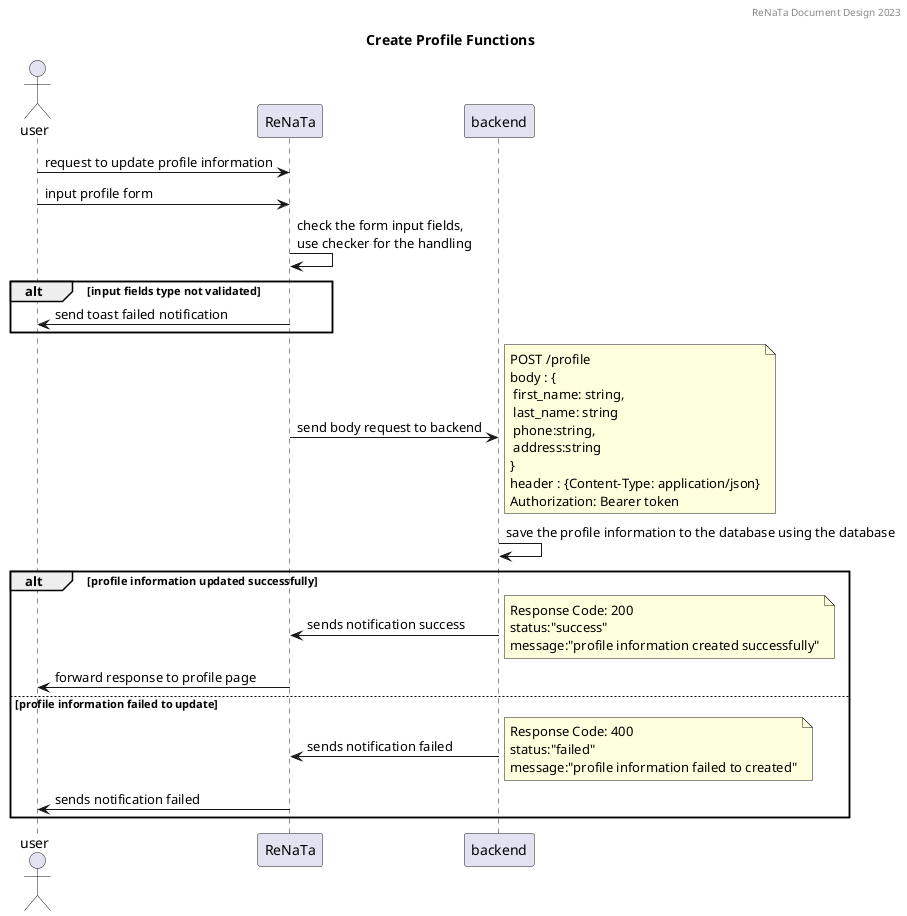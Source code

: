 @startuml

header ReNaTa Document Design 2023
title Create Profile Functions

actor user
participant ReNaTa
participant backend

note left: User can view and edit their profile information such as name, email, and password

user->ReNaTa: request to update profile information
user->ReNaTa: input profile form
ReNaTa->ReNaTa: check the form input fields,\nuse checker for the handling
alt input fields type not validated
    ReNaTa->user: send toast failed notification
end
backend<-ReNaTa: send body request to backend
note right : POST /profile\nbody : {\n first_name: string,\n last_name: string\n phone:string,\n address:string\n}\nheader : {Content-Type: application/json}\nAuthorization: Bearer token 
backend->backend: save the profile information to the database using the database
alt profile information updated successfully
    backend->ReNaTa: sends notification success
    note right: Response Code: 200\nstatus:"success"\nmessage:"profile information created successfully"
    user<-ReNaTa: forward response to profile page
else profile information failed to update
    backend->ReNaTa: sends notification failed
    note right: Response Code: 400\nstatus:"failed"\nmessage:"profile information failed to created"
    user<-ReNaTa: sends notification failed
end

@enduml
